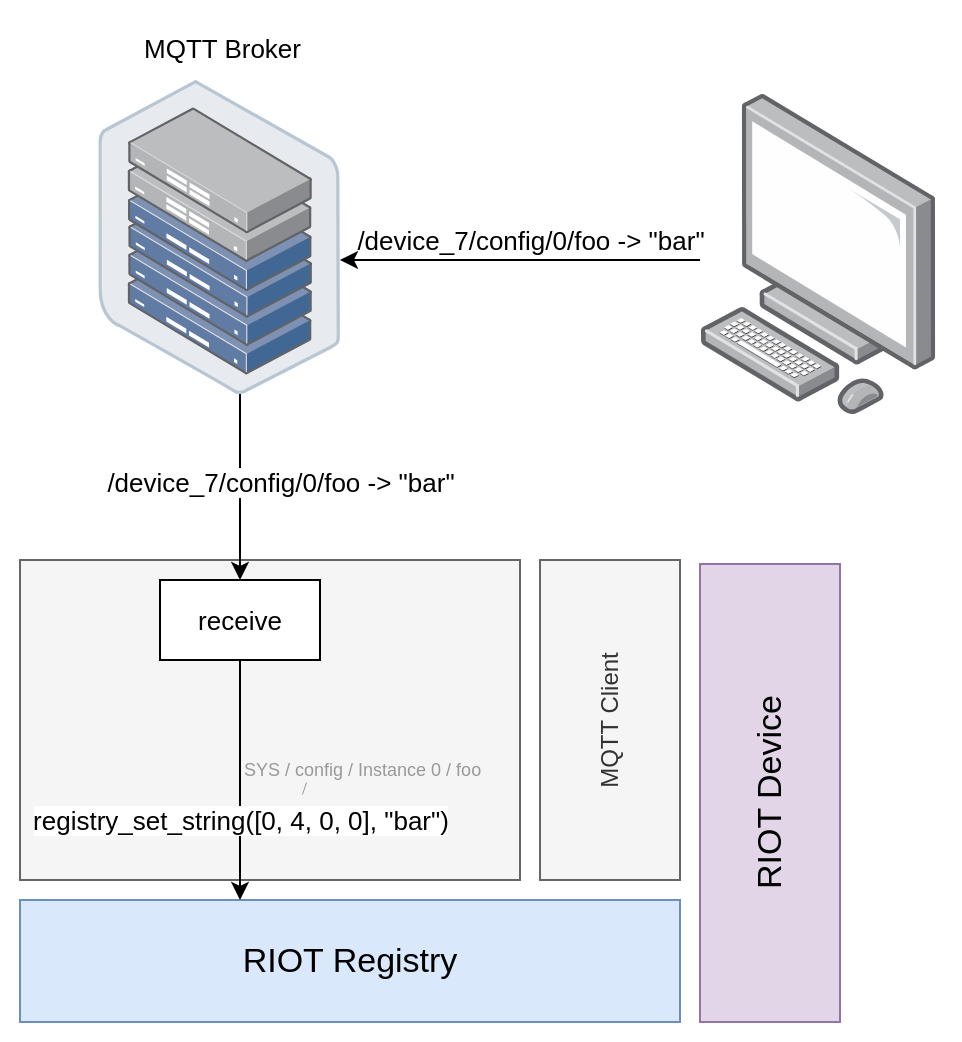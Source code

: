 <mxfile>
    <diagram id="fjN8D4Odn0497USpxgly" name="Page-1">
        <mxGraphModel dx="2103" dy="680" grid="1" gridSize="10" guides="1" tooltips="1" connect="1" arrows="1" fold="1" page="1" pageScale="1" pageWidth="1169" pageHeight="827" background="#FFFFFF" math="0" shadow="0">
            <root>
                <mxCell id="0"/>
                <mxCell id="1" parent="0"/>
                <mxCell id="443" value="" style="rounded=0;whiteSpace=wrap;html=1;strokeColor=none;" vertex="1" parent="1">
                    <mxGeometry x="-1160" y="10" width="480" height="520" as="geometry"/>
                </mxCell>
                <mxCell id="406" value="" style="rounded=0;whiteSpace=wrap;html=1;fillColor=#f5f5f5;strokeColor=#666666;fontColor=#333333;" vertex="1" parent="1">
                    <mxGeometry x="-1150" y="290" width="250" height="160" as="geometry"/>
                </mxCell>
                <mxCell id="407" value="" style="points=[];aspect=fixed;html=1;align=center;shadow=0;dashed=0;image;image=img/lib/allied_telesis/storage/Datacenter_Server_Half_Rack_ToR.svg;" vertex="1" parent="1">
                    <mxGeometry x="-1110.84" y="50" width="120.83" height="157" as="geometry"/>
                </mxCell>
                <mxCell id="408" value="&lt;span style=&quot;font-size: 13px&quot;&gt;/device_7/config/0/foo -&amp;gt; &quot;bar&quot;&lt;/span&gt;" style="edgeStyle=elbowEdgeStyle;rounded=0;html=1;" edge="1" parent="1" source="407" target="426">
                    <mxGeometry x="-0.064" y="20" relative="1" as="geometry">
                        <mxPoint x="-1500" y="120" as="sourcePoint"/>
                        <mxPoint x="-1310" y="350" as="targetPoint"/>
                        <Array as="points">
                            <mxPoint x="-1040" y="250"/>
                            <mxPoint x="-1410" y="320"/>
                            <mxPoint x="-1530" y="320"/>
                        </Array>
                        <mxPoint as="offset"/>
                    </mxGeometry>
                </mxCell>
                <mxCell id="413" value="&lt;font style=&quot;font-size: 17px&quot;&gt;RIOT Registry&lt;/font&gt;" style="rounded=0;whiteSpace=wrap;html=1;fillColor=#dae8fc;strokeColor=#6c8ebf;" vertex="1" parent="1">
                    <mxGeometry x="-1150" y="460" width="330" height="61" as="geometry"/>
                </mxCell>
                <mxCell id="414" value="&lt;font style=&quot;font-size: 13px&quot;&gt;&lt;font style=&quot;font-size: 13px&quot;&gt;registry_set_string([0, 4, 0, 0], &quot;bar&quot;)&lt;br&gt;&lt;/font&gt;&lt;/font&gt;" style="edgeStyle=elbowEdgeStyle;rounded=0;html=1;" edge="1" parent="1" source="426" target="413">
                    <mxGeometry x="0.333" relative="1" as="geometry">
                        <mxPoint x="-1164" y="360" as="targetPoint"/>
                        <mxPoint as="offset"/>
                        <mxPoint x="-1030" y="490" as="sourcePoint"/>
                        <Array as="points">
                            <mxPoint x="-1040" y="480"/>
                            <mxPoint x="-990" y="430"/>
                        </Array>
                    </mxGeometry>
                </mxCell>
                <mxCell id="420" value="&lt;font style=&quot;font-size: 17px&quot;&gt;RIOT Device&lt;/font&gt;" style="rounded=0;whiteSpace=wrap;html=1;fillColor=#e1d5e7;strokeColor=#9673a6;horizontal=0;" vertex="1" parent="1">
                    <mxGeometry x="-810" y="292" width="70" height="229" as="geometry"/>
                </mxCell>
                <mxCell id="421" value="" style="group" vertex="1" connectable="0" parent="1">
                    <mxGeometry x="-1040" y="380" width="170" height="30" as="geometry"/>
                </mxCell>
                <mxCell id="423" value="" style="endArrow=none;html=1;fontSize=9;fontColor=#999999;strokeColor=#999999;strokeWidth=0.5;" edge="1" parent="421">
                    <mxGeometry width="50" height="50" relative="1" as="geometry">
                        <mxPoint x="31" y="27" as="sourcePoint"/>
                        <mxPoint x="33" y="21" as="targetPoint"/>
                    </mxGeometry>
                </mxCell>
                <mxCell id="422" value="&lt;span style=&quot;font-family: &amp;#34;helvetica&amp;#34; ; font-style: normal ; font-weight: 400 ; letter-spacing: normal ; text-align: center ; text-indent: 0px ; text-transform: none ; word-spacing: 0px ; display: inline ; float: none&quot;&gt;&lt;font style=&quot;font-size: 9px&quot; color=&quot;#999999&quot;&gt;SYS / config / Instance 0 / foo&lt;/font&gt;&lt;/span&gt;" style="text;whiteSpace=wrap;html=1;fillColor=none;" vertex="1" parent="421">
                    <mxGeometry width="170" height="30" as="geometry"/>
                </mxCell>
                <mxCell id="424" value="MQTT Client" style="rounded=0;whiteSpace=wrap;html=1;fillColor=#f5f5f5;strokeColor=#666666;fontColor=#333333;horizontal=0;" vertex="1" parent="1">
                    <mxGeometry x="-890" y="290" width="70" height="160" as="geometry"/>
                </mxCell>
                <mxCell id="426" value="&lt;font color=&quot;#000000&quot; style=&quot;font-size: 13px&quot;&gt;receive&lt;/font&gt;" style="rounded=0;whiteSpace=wrap;html=1;labelBackgroundColor=none;fontSize=17;" vertex="1" parent="1">
                    <mxGeometry x="-1080" y="300" width="80" height="40" as="geometry"/>
                </mxCell>
                <mxCell id="437" value="" style="points=[];aspect=fixed;html=1;align=center;shadow=0;dashed=0;image;image=img/lib/allied_telesis/computer_and_terminals/Personal_Computer.svg;fillColor=none;" vertex="1" parent="1">
                    <mxGeometry x="-810" y="57" width="118.06" height="160" as="geometry"/>
                </mxCell>
                <mxCell id="439" value="&lt;span style=&quot;font-size: 13px&quot;&gt;/device_7/config/0/foo -&amp;gt; &quot;bar&quot;&lt;/span&gt;" style="edgeStyle=elbowEdgeStyle;rounded=0;html=1;" edge="1" parent="1" source="437" target="407">
                    <mxGeometry x="-0.057" y="-10" relative="1" as="geometry">
                        <mxPoint x="-1030" y="224" as="sourcePoint"/>
                        <mxPoint x="-1030" y="310" as="targetPoint"/>
                        <Array as="points">
                            <mxPoint x="-900" y="140"/>
                            <mxPoint x="-1400" y="330"/>
                            <mxPoint x="-1520" y="330"/>
                        </Array>
                        <mxPoint as="offset"/>
                    </mxGeometry>
                </mxCell>
                <mxCell id="441" value="&lt;span style=&quot;color: rgb(0, 0, 0); font-family: helvetica; font-size: 13px; font-style: normal; font-weight: 400; letter-spacing: normal; text-align: center; text-indent: 0px; text-transform: none; word-spacing: 0px; background-color: rgb(255, 255, 255); display: inline; float: none;&quot;&gt;MQTT Broker&lt;/span&gt;" style="text;whiteSpace=wrap;html=1;" vertex="1" parent="1">
                    <mxGeometry x="-1090.01" y="20" width="100" height="30" as="geometry"/>
                </mxCell>
            </root>
        </mxGraphModel>
    </diagram>
</mxfile>